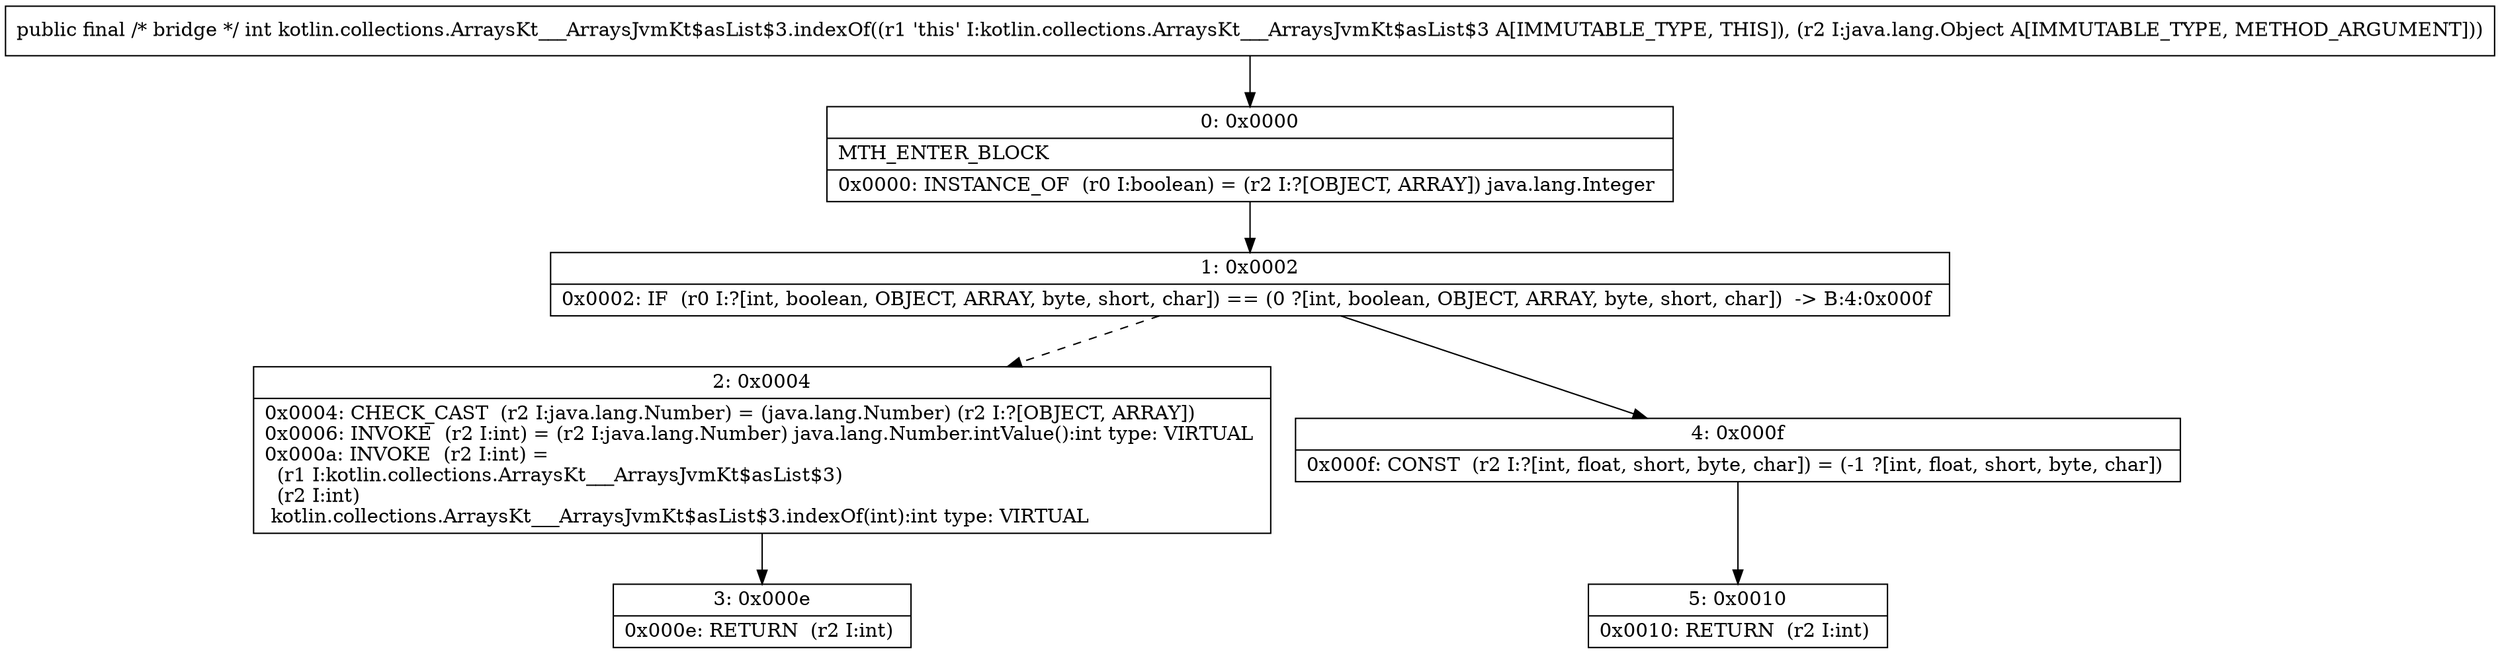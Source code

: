 digraph "CFG forkotlin.collections.ArraysKt___ArraysJvmKt$asList$3.indexOf(Ljava\/lang\/Object;)I" {
Node_0 [shape=record,label="{0\:\ 0x0000|MTH_ENTER_BLOCK\l|0x0000: INSTANCE_OF  (r0 I:boolean) = (r2 I:?[OBJECT, ARRAY]) java.lang.Integer \l}"];
Node_1 [shape=record,label="{1\:\ 0x0002|0x0002: IF  (r0 I:?[int, boolean, OBJECT, ARRAY, byte, short, char]) == (0 ?[int, boolean, OBJECT, ARRAY, byte, short, char])  \-\> B:4:0x000f \l}"];
Node_2 [shape=record,label="{2\:\ 0x0004|0x0004: CHECK_CAST  (r2 I:java.lang.Number) = (java.lang.Number) (r2 I:?[OBJECT, ARRAY]) \l0x0006: INVOKE  (r2 I:int) = (r2 I:java.lang.Number) java.lang.Number.intValue():int type: VIRTUAL \l0x000a: INVOKE  (r2 I:int) = \l  (r1 I:kotlin.collections.ArraysKt___ArraysJvmKt$asList$3)\l  (r2 I:int)\l kotlin.collections.ArraysKt___ArraysJvmKt$asList$3.indexOf(int):int type: VIRTUAL \l}"];
Node_3 [shape=record,label="{3\:\ 0x000e|0x000e: RETURN  (r2 I:int) \l}"];
Node_4 [shape=record,label="{4\:\ 0x000f|0x000f: CONST  (r2 I:?[int, float, short, byte, char]) = (\-1 ?[int, float, short, byte, char]) \l}"];
Node_5 [shape=record,label="{5\:\ 0x0010|0x0010: RETURN  (r2 I:int) \l}"];
MethodNode[shape=record,label="{public final \/* bridge *\/ int kotlin.collections.ArraysKt___ArraysJvmKt$asList$3.indexOf((r1 'this' I:kotlin.collections.ArraysKt___ArraysJvmKt$asList$3 A[IMMUTABLE_TYPE, THIS]), (r2 I:java.lang.Object A[IMMUTABLE_TYPE, METHOD_ARGUMENT])) }"];
MethodNode -> Node_0;
Node_0 -> Node_1;
Node_1 -> Node_2[style=dashed];
Node_1 -> Node_4;
Node_2 -> Node_3;
Node_4 -> Node_5;
}

